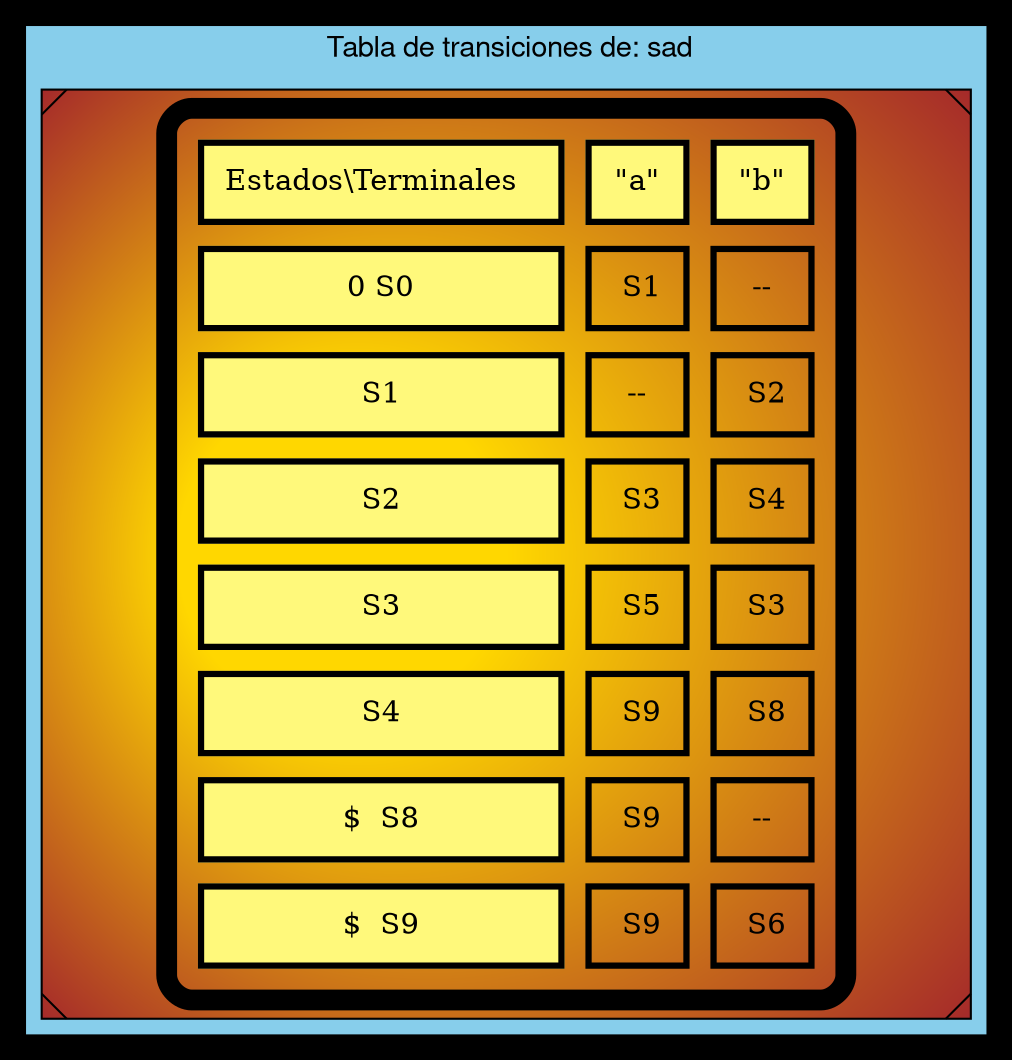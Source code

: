 digraph G { bgcolor="black"
   fontname="Helvetica,Arial,sans-serif"
  edge [fontname="Helvetica,Arial,sans-serif"]
  subgraph cluster1 {fillcolor="skyblue" style="filled"
  node [shape=Msquare fillcolor="gold:brown" style="radial" gradientangle=180]
  label = " Tabla de transiciones de: sad"
  a0 [label=<  
  <TABLE border="10" cellspacing="10" cellpadding="10" style="rounded" gradientangle="315">
  <TR>
      <TD border="3" bgcolor="#FFF97B">Estados\Terminales  </TD>
      <TD border="3" bgcolor="#FFF97B">"a"</TD>
      <TD border="3" bgcolor="#FFF97B">"b"</TD>
  </TR>
  <TR>
      <TD border="3" bgcolor="#FFF97B">0 S0</TD>
      <TD border="3" > S1</TD>
      <TD border="3" > -- </TD>
  </TR>
  <TR>
      <TD border="3" bgcolor="#FFF97B">S1</TD>
      <TD border="3" > -- </TD>
      <TD border="3" > S2</TD>
  </TR>
  <TR>
      <TD border="3" bgcolor="#FFF97B">S2</TD>
      <TD border="3" > S3</TD>
      <TD border="3" > S4</TD>
  </TR>
  <TR>
      <TD border="3" bgcolor="#FFF97B">S3</TD>
      <TD border="3" > S5</TD>
      <TD border="3" > S3</TD>
  </TR>
  <TR>
      <TD border="3" bgcolor="#FFF97B">S4</TD>
      <TD border="3" > S9</TD>
      <TD border="3" > S8</TD>
  </TR>
  <TR>
      <TD border="3" bgcolor="#FFF97B">$  S8</TD>
      <TD border="3" > S9</TD>
      <TD border="3" > -- </TD>
  </TR>
  <TR>
      <TD border="3" bgcolor="#FFF97B">$  S9</TD>
      <TD border="3" > S9</TD>
      <TD border="3" > S6</TD>
  </TR>

</TABLE>>];}}